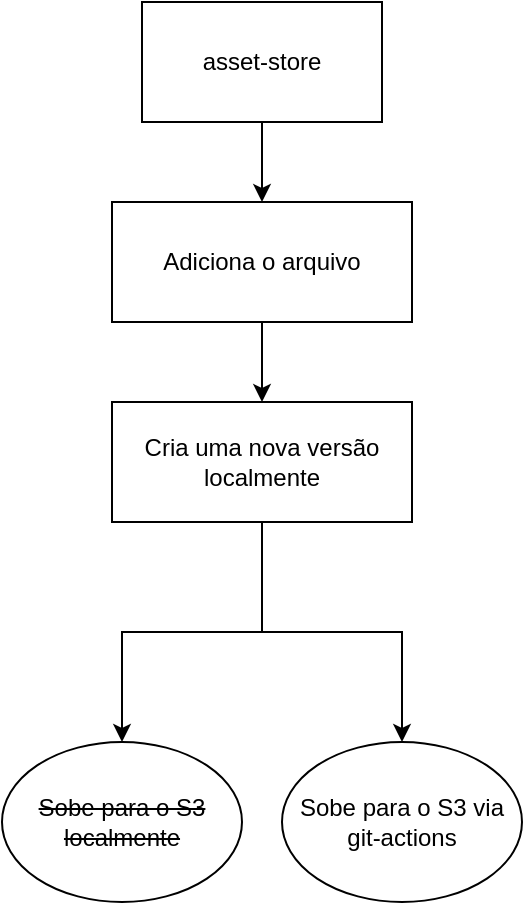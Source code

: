 <mxfile version="23.0.1" type="github">
  <diagram name="Página-1" id="0mJR-Fchbi6lfVNOr421">
    <mxGraphModel dx="1341" dy="655" grid="1" gridSize="10" guides="1" tooltips="1" connect="1" arrows="1" fold="1" page="1" pageScale="1" pageWidth="827" pageHeight="1169" math="0" shadow="0">
      <root>
        <mxCell id="0" />
        <mxCell id="1" parent="0" />
        <mxCell id="9fSjEtHIO8-9szCCp7ZX-6" style="edgeStyle=orthogonalEdgeStyle;rounded=0;orthogonalLoop=1;jettySize=auto;html=1;entryX=0.5;entryY=0;entryDx=0;entryDy=0;" edge="1" parent="1" source="9fSjEtHIO8-9szCCp7ZX-1" target="9fSjEtHIO8-9szCCp7ZX-2">
          <mxGeometry relative="1" as="geometry" />
        </mxCell>
        <mxCell id="9fSjEtHIO8-9szCCp7ZX-1" value="asset-store" style="rounded=0;whiteSpace=wrap;html=1;" vertex="1" parent="1">
          <mxGeometry x="120" y="60" width="120" height="60" as="geometry" />
        </mxCell>
        <mxCell id="9fSjEtHIO8-9szCCp7ZX-10" style="edgeStyle=orthogonalEdgeStyle;rounded=0;orthogonalLoop=1;jettySize=auto;html=1;entryX=0.5;entryY=0;entryDx=0;entryDy=0;" edge="1" parent="1" source="9fSjEtHIO8-9szCCp7ZX-2" target="9fSjEtHIO8-9szCCp7ZX-9">
          <mxGeometry relative="1" as="geometry" />
        </mxCell>
        <mxCell id="9fSjEtHIO8-9szCCp7ZX-2" value="Adiciona o arquivo" style="shape=trapezoid;perimeter=trapezoidPerimeter;whiteSpace=wrap;html=1;fixedSize=1;size=-5;" vertex="1" parent="1">
          <mxGeometry x="105" y="160" width="150" height="60" as="geometry" />
        </mxCell>
        <mxCell id="9fSjEtHIO8-9szCCp7ZX-3" value="&lt;strike&gt;Sobe para o S3 localmente&lt;/strike&gt;" style="ellipse;whiteSpace=wrap;html=1;" vertex="1" parent="1">
          <mxGeometry x="50" y="430" width="120" height="80" as="geometry" />
        </mxCell>
        <mxCell id="9fSjEtHIO8-9szCCp7ZX-7" value="Sobe para o S3 via git-actions" style="ellipse;whiteSpace=wrap;html=1;" vertex="1" parent="1">
          <mxGeometry x="190" y="430" width="120" height="80" as="geometry" />
        </mxCell>
        <mxCell id="9fSjEtHIO8-9szCCp7ZX-11" style="edgeStyle=orthogonalEdgeStyle;rounded=0;orthogonalLoop=1;jettySize=auto;html=1;" edge="1" parent="1" source="9fSjEtHIO8-9szCCp7ZX-9" target="9fSjEtHIO8-9szCCp7ZX-3">
          <mxGeometry relative="1" as="geometry" />
        </mxCell>
        <mxCell id="9fSjEtHIO8-9szCCp7ZX-12" style="edgeStyle=orthogonalEdgeStyle;rounded=0;orthogonalLoop=1;jettySize=auto;html=1;" edge="1" parent="1" source="9fSjEtHIO8-9szCCp7ZX-9" target="9fSjEtHIO8-9szCCp7ZX-7">
          <mxGeometry relative="1" as="geometry" />
        </mxCell>
        <mxCell id="9fSjEtHIO8-9szCCp7ZX-9" value="Cria uma nova versão localmente" style="shape=trapezoid;perimeter=trapezoidPerimeter;whiteSpace=wrap;html=1;fixedSize=1;size=-5;" vertex="1" parent="1">
          <mxGeometry x="105" y="260" width="150" height="60" as="geometry" />
        </mxCell>
      </root>
    </mxGraphModel>
  </diagram>
</mxfile>
